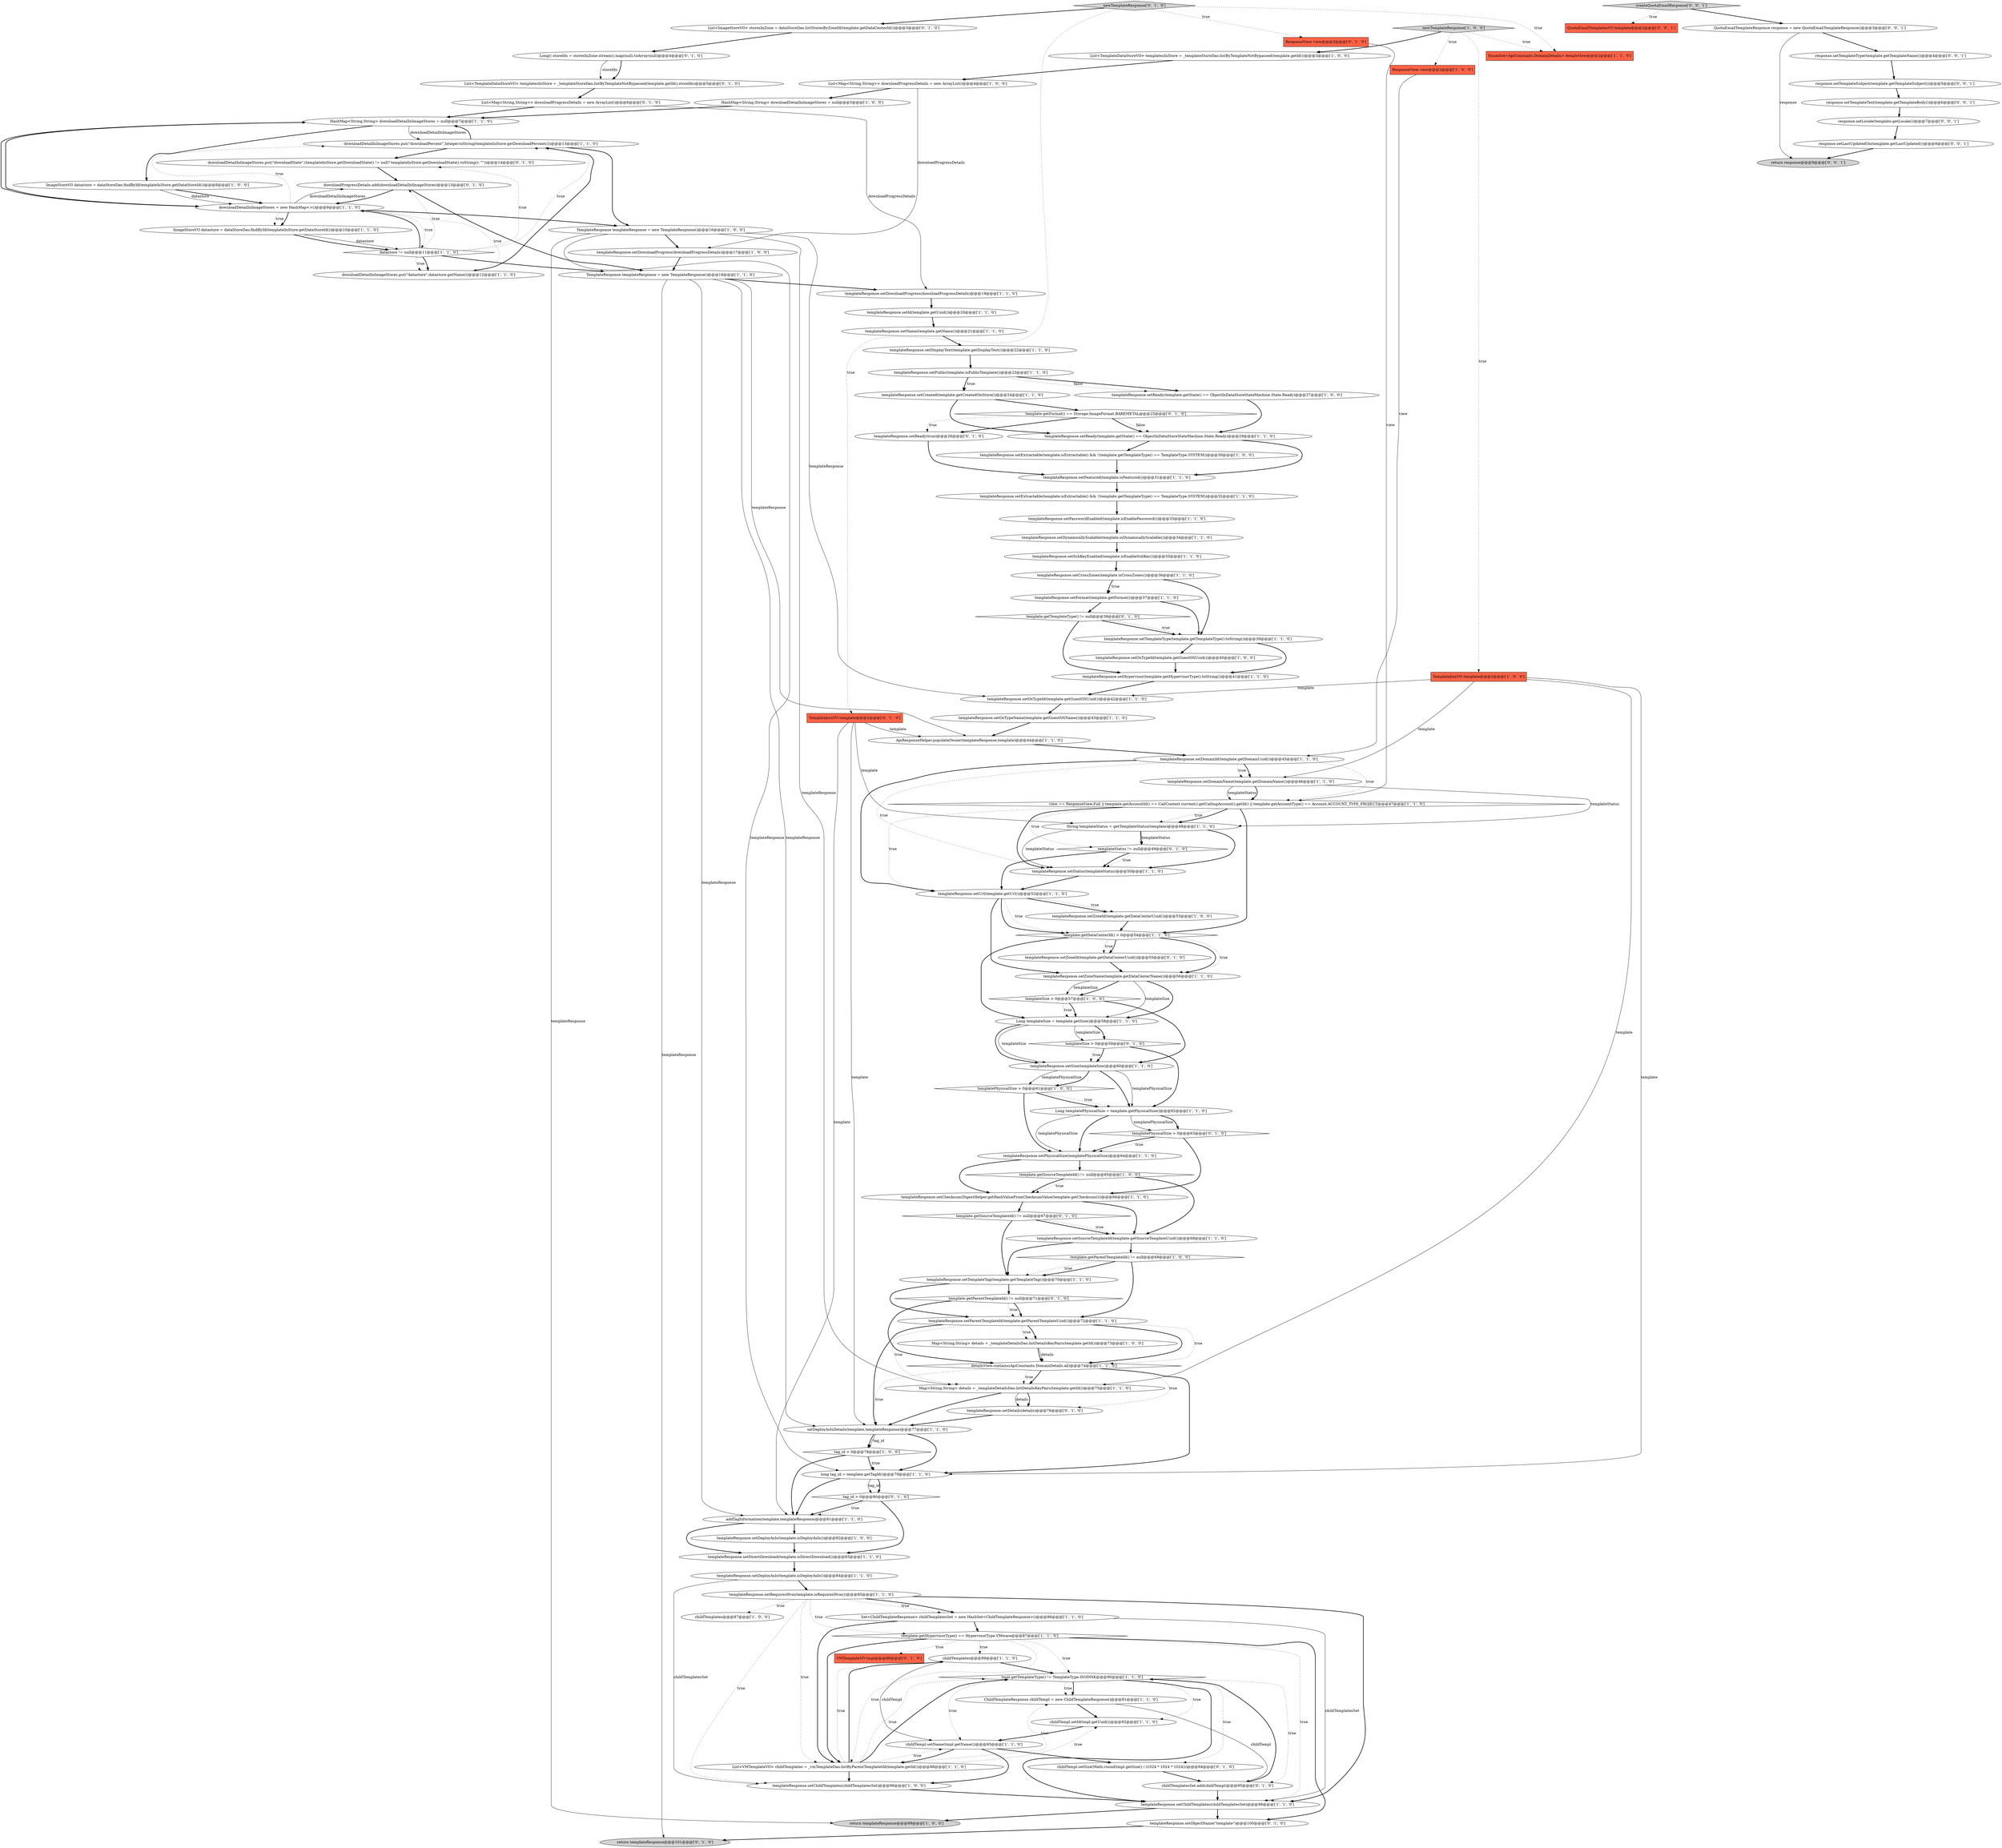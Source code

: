 digraph {
38 [style = filled, label = "templateResponse.setDirectDownload(template.isDirectDownload())@@@83@@@['1', '1', '0']", fillcolor = white, shape = ellipse image = "AAA0AAABBB1BBB"];
82 [style = filled, label = "return templateResponse@@@99@@@['1', '0', '0']", fillcolor = lightgray, shape = ellipse image = "AAA0AAABBB1BBB"];
53 [style = filled, label = "template.getSourceTemplateId() != null@@@65@@@['1', '0', '0']", fillcolor = white, shape = diamond image = "AAA0AAABBB1BBB"];
22 [style = filled, label = "Map<String,String> details = _templateDetailsDao.listDetailsKeyPairs(template.getId())@@@75@@@['1', '1', '0']", fillcolor = white, shape = ellipse image = "AAA0AAABBB1BBB"];
59 [style = filled, label = "templateResponse.setOsTypeName(template.getGuestOSName())@@@43@@@['1', '1', '0']", fillcolor = white, shape = ellipse image = "AAA0AAABBB1BBB"];
7 [style = filled, label = "templateResponse.setParentTemplateId(template.getParentTemplateUuid())@@@72@@@['1', '1', '0']", fillcolor = white, shape = ellipse image = "AAA0AAABBB1BBB"];
47 [style = filled, label = "templateResponse.setSshKeyEnabled(template.isEnableSshKey())@@@35@@@['1', '1', '0']", fillcolor = white, shape = ellipse image = "AAA0AAABBB1BBB"];
29 [style = filled, label = "downloadDetailInImageStores.put(\"downloadPercent\",Integer.toString(templateInStore.getDownloadPercent()))@@@13@@@['1', '1', '0']", fillcolor = white, shape = ellipse image = "AAA0AAABBB1BBB"];
56 [style = filled, label = "ImageStoreVO datastore = dataStoreDao.findById(templateInStore.getDataStoreId())@@@10@@@['1', '1', '0']", fillcolor = white, shape = ellipse image = "AAA0AAABBB1BBB"];
40 [style = filled, label = "template.getHypervisorType() == HypervisorType.VMware@@@87@@@['1', '1', '0']", fillcolor = white, shape = diamond image = "AAA0AAABBB1BBB"];
26 [style = filled, label = "detailsView.contains(ApiConstants.DomainDetails.all)@@@74@@@['1', '1', '0']", fillcolor = white, shape = diamond image = "AAA0AAABBB1BBB"];
8 [style = filled, label = "templateResponse.setCrossZones(template.isCrossZones())@@@36@@@['1', '1', '0']", fillcolor = white, shape = ellipse image = "AAA0AAABBB1BBB"];
90 [style = filled, label = "ResponseView view@@@2@@@['0', '1', '0']", fillcolor = tomato, shape = box image = "AAA0AAABBB2BBB"];
15 [style = filled, label = "datastore != null@@@11@@@['1', '1', '0']", fillcolor = white, shape = diamond image = "AAA0AAABBB1BBB"];
31 [style = filled, label = "templateResponse.setDomainName(template.getDomainName())@@@46@@@['1', '1', '0']", fillcolor = white, shape = ellipse image = "AAA0AAABBB1BBB"];
27 [style = filled, label = "templateResponse.setTemplateType(template.getTemplateType().toString())@@@39@@@['1', '1', '0']", fillcolor = white, shape = ellipse image = "AAA0AAABBB1BBB"];
99 [style = filled, label = "List<ImageStoreVO> storesInZone = dataStoreDao.listStoresByZoneId(template.getDataCenterId())@@@3@@@['0', '1', '0']", fillcolor = white, shape = ellipse image = "AAA0AAABBB2BBB"];
16 [style = filled, label = "templateResponse.setDisplayText(template.getDisplayText())@@@22@@@['1', '1', '0']", fillcolor = white, shape = ellipse image = "AAA0AAABBB1BBB"];
84 [style = filled, label = "TemplateJoinVO template@@@2@@@['0', '1', '0']", fillcolor = tomato, shape = box image = "AAA0AAABBB2BBB"];
11 [style = filled, label = "newTemplateResponse['1', '0', '0']", fillcolor = lightgray, shape = diamond image = "AAA0AAABBB1BBB"];
85 [style = filled, label = "List<Map<String,String>> downloadProgressDetails = new ArrayList()@@@6@@@['0', '1', '0']", fillcolor = white, shape = ellipse image = "AAA0AAABBB2BBB"];
24 [style = filled, label = "TemplateJoinVO template@@@2@@@['1', '0', '0']", fillcolor = tomato, shape = box image = "AAA0AAABBB1BBB"];
74 [style = filled, label = "HashMap<String,String> downloadDetailInImageStores = null@@@7@@@['1', '1', '0']", fillcolor = white, shape = ellipse image = "AAA0AAABBB1BBB"];
23 [style = filled, label = "ChildTemplateResponse childTempl = new ChildTemplateResponse()@@@91@@@['1', '1', '0']", fillcolor = white, shape = ellipse image = "AAA0AAABBB1BBB"];
93 [style = filled, label = "newTemplateResponse['0', '1', '0']", fillcolor = lightgray, shape = diamond image = "AAA0AAABBB2BBB"];
37 [style = filled, label = "templateResponse.setDomainId(template.getDomainUuid())@@@45@@@['1', '1', '0']", fillcolor = white, shape = ellipse image = "AAA0AAABBB1BBB"];
88 [style = filled, label = "Long(( storeIds = storesInZone.stream().map(null).toArray(null)@@@4@@@['0', '1', '0']", fillcolor = white, shape = ellipse image = "AAA1AAABBB2BBB"];
100 [style = filled, label = "template.getTemplateType() != null@@@38@@@['0', '1', '0']", fillcolor = white, shape = diamond image = "AAA0AAABBB2BBB"];
101 [style = filled, label = "templateResponse.setZoneId(template.getDataCenterUuid())@@@55@@@['0', '1', '0']", fillcolor = white, shape = ellipse image = "AAA0AAABBB2BBB"];
10 [style = filled, label = "templateResponse.setSize(templateSize)@@@60@@@['1', '1', '0']", fillcolor = white, shape = ellipse image = "AAA0AAABBB1BBB"];
105 [style = filled, label = "templateResponse.setObjectName(\"template\")@@@100@@@['0', '1', '0']", fillcolor = white, shape = ellipse image = "AAA0AAABBB2BBB"];
28 [style = filled, label = "templateResponse.setPhysicalSize(templatePhysicalSize)@@@64@@@['1', '1', '0']", fillcolor = white, shape = ellipse image = "AAA0AAABBB1BBB"];
110 [style = filled, label = "response.setLocale(template.getLocale())@@@7@@@['0', '0', '1']", fillcolor = white, shape = ellipse image = "AAA0AAABBB3BBB"];
1 [style = filled, label = "template.getParentTemplateId() != null@@@69@@@['1', '0', '0']", fillcolor = white, shape = diamond image = "AAA0AAABBB1BBB"];
106 [style = filled, label = "tag_id > 0@@@80@@@['0', '1', '0']", fillcolor = white, shape = diamond image = "AAA0AAABBB2BBB"];
66 [style = filled, label = "templateResponse.setFeatured(template.isFeatured())@@@31@@@['1', '1', '0']", fillcolor = white, shape = ellipse image = "AAA0AAABBB1BBB"];
25 [style = filled, label = "templateResponse.setDownloadProgress(downloadProgressDetails)@@@19@@@['1', '1', '0']", fillcolor = white, shape = ellipse image = "AAA0AAABBB1BBB"];
67 [style = filled, label = "templateResponse.setSourceTemplateId(template.getSourceTemplateUuid())@@@68@@@['1', '1', '0']", fillcolor = white, shape = ellipse image = "AAA0AAABBB1BBB"];
14 [style = filled, label = "templateResponse.setUrl(template.getUrl())@@@52@@@['1', '1', '0']", fillcolor = white, shape = ellipse image = "AAA0AAABBB1BBB"];
55 [style = filled, label = "templateResponse.setOsTypeId(template.getGuestOSUuid())@@@42@@@['1', '1', '0']", fillcolor = white, shape = ellipse image = "AAA0AAABBB1BBB"];
35 [style = filled, label = "templateResponse.setZoneId(template.getDataCenterUuid())@@@53@@@['1', '0', '0']", fillcolor = white, shape = ellipse image = "AAA0AAABBB1BBB"];
34 [style = filled, label = "downloadDetailInImageStores = new HashMap<>()@@@9@@@['1', '1', '0']", fillcolor = white, shape = ellipse image = "AAA0AAABBB1BBB"];
97 [style = filled, label = "VMTemplateVO tmpl@@@89@@@['0', '1', '0']", fillcolor = tomato, shape = box image = "AAA0AAABBB2BBB"];
9 [style = filled, label = "view == ResponseView.Full || template.getAccountId() == CallContext.current().getCallingAccount().getId() || template.getAccountType() == Account.ACCOUNT_TYPE_PROJECT@@@47@@@['1', '1', '0']", fillcolor = white, shape = diamond image = "AAA0AAABBB1BBB"];
112 [style = filled, label = "return response@@@9@@@['0', '0', '1']", fillcolor = lightgray, shape = ellipse image = "AAA0AAABBB3BBB"];
83 [style = filled, label = "templatePhysicalSize > 0@@@63@@@['0', '1', '0']", fillcolor = white, shape = diamond image = "AAA0AAABBB2BBB"];
94 [style = filled, label = "templateStatus != null@@@49@@@['0', '1', '0']", fillcolor = white, shape = diamond image = "AAA0AAABBB2BBB"];
102 [style = filled, label = "downloadDetailInImageStores.put(\"downloadState\",(templateInStore.getDownloadState() != null? templateInStore.getDownloadState().toString(): \"\"))@@@14@@@['0', '1', '0']", fillcolor = white, shape = ellipse image = "AAA0AAABBB2BBB"];
80 [style = filled, label = "templateResponse.setChildTemplates(childTemplatesSet)@@@96@@@['1', '0', '0']", fillcolor = white, shape = ellipse image = "AAA0AAABBB1BBB"];
52 [style = filled, label = "childTemplates@@@89@@@['1', '1', '0']", fillcolor = white, shape = ellipse image = "AAA0AAABBB1BBB"];
61 [style = filled, label = "templateResponse.setPasswordEnabled(template.isEnablePassword())@@@33@@@['1', '1', '0']", fillcolor = white, shape = ellipse image = "AAA0AAABBB1BBB"];
42 [style = filled, label = "Long templateSize = template.getSize()@@@58@@@['1', '1', '0']", fillcolor = white, shape = ellipse image = "AAA0AAABBB1BBB"];
103 [style = filled, label = "templateResponse.setDetails(details)@@@76@@@['0', '1', '0']", fillcolor = white, shape = ellipse image = "AAA0AAABBB2BBB"];
108 [style = filled, label = "QuotaEmailTemplatesVO template@@@2@@@['0', '0', '1']", fillcolor = tomato, shape = box image = "AAA0AAABBB3BBB"];
60 [style = filled, label = "templateResponse.setName(template.getName())@@@21@@@['1', '1', '0']", fillcolor = white, shape = ellipse image = "AAA0AAABBB1BBB"];
3 [style = filled, label = "tmpl.getTemplateType() != TemplateType.ISODISK@@@90@@@['1', '1', '0']", fillcolor = white, shape = diamond image = "AAA0AAABBB1BBB"];
54 [style = filled, label = "TemplateResponse templateResponse = new TemplateResponse()@@@18@@@['1', '1', '0']", fillcolor = white, shape = ellipse image = "AAA0AAABBB1BBB"];
6 [style = filled, label = "templateResponse.setOsTypeId(template.getGuestOSUuid())@@@40@@@['1', '0', '0']", fillcolor = white, shape = ellipse image = "AAA0AAABBB1BBB"];
44 [style = filled, label = "Long templatePhysicalSize = template.getPhysicalSize()@@@62@@@['1', '1', '0']", fillcolor = white, shape = ellipse image = "AAA0AAABBB1BBB"];
95 [style = filled, label = "childTempl.setSize(Math.round(tmpl.getSize() / (1024 * 1024 * 1024)))@@@94@@@['0', '1', '0']", fillcolor = white, shape = ellipse image = "AAA0AAABBB2BBB"];
73 [style = filled, label = "ApiResponseHelper.populateOwner(templateResponse,template)@@@44@@@['1', '1', '0']", fillcolor = white, shape = ellipse image = "AAA0AAABBB1BBB"];
81 [style = filled, label = "templateResponse.setExtractable(template.isExtractable() && !(template.getTemplateType() == TemplateType.SYSTEM))@@@30@@@['1', '0', '0']", fillcolor = white, shape = ellipse image = "AAA0AAABBB1BBB"];
51 [style = filled, label = "templateResponse.setDeployAsIs(template.isDeployAsIs())@@@84@@@['1', '1', '0']", fillcolor = white, shape = ellipse image = "AAA0AAABBB1BBB"];
76 [style = filled, label = "templateResponse.setFormat(template.getFormat())@@@37@@@['1', '1', '0']", fillcolor = white, shape = ellipse image = "AAA0AAABBB1BBB"];
19 [style = filled, label = "template.getDataCenterId() > 0@@@54@@@['1', '1', '0']", fillcolor = white, shape = diamond image = "AAA0AAABBB1BBB"];
79 [style = filled, label = "templateResponse.setId(template.getUuid())@@@20@@@['1', '1', '0']", fillcolor = white, shape = ellipse image = "AAA0AAABBB1BBB"];
17 [style = filled, label = "templateResponse.setReady(template.getState() == ObjectInDataStoreStateMachine.State.Ready)@@@29@@@['1', '1', '0']", fillcolor = white, shape = ellipse image = "AAA0AAABBB1BBB"];
20 [style = filled, label = "childTemplates@@@87@@@['1', '0', '0']", fillcolor = white, shape = ellipse image = "AAA0AAABBB1BBB"];
98 [style = filled, label = "List<TemplateDataStoreVO> templatesInStore = _templateStoreDao.listByTemplateNotBypassed(template.getId(),storeIds)@@@5@@@['0', '1', '0']", fillcolor = white, shape = ellipse image = "AAA1AAABBB2BBB"];
33 [style = filled, label = "ResponseView view@@@2@@@['1', '0', '0']", fillcolor = tomato, shape = box image = "AAA0AAABBB1BBB"];
113 [style = filled, label = "response.setTemplateType(template.getTemplateName())@@@4@@@['0', '0', '1']", fillcolor = white, shape = ellipse image = "AAA0AAABBB3BBB"];
5 [style = filled, label = "templateResponse.setReady(template.getState() == ObjectInDataStoreStateMachine.State.Ready)@@@27@@@['1', '0', '0']", fillcolor = white, shape = ellipse image = "AAA0AAABBB1BBB"];
32 [style = filled, label = "long tag_id = template.getTagId()@@@79@@@['1', '1', '0']", fillcolor = white, shape = ellipse image = "AAA0AAABBB1BBB"];
46 [style = filled, label = "templateResponse.setTemplateTag(template.getTemplateTag())@@@70@@@['1', '1', '0']", fillcolor = white, shape = ellipse image = "AAA0AAABBB1BBB"];
65 [style = filled, label = "List<TemplateDataStoreVO> templatesInStore = _templateStoreDao.listByTemplateNotBypassed(template.getId())@@@3@@@['1', '0', '0']", fillcolor = white, shape = ellipse image = "AAA0AAABBB1BBB"];
104 [style = filled, label = "template.getSourceTemplateId() != null@@@67@@@['0', '1', '0']", fillcolor = white, shape = diamond image = "AAA0AAABBB2BBB"];
91 [style = filled, label = "template.getFormat() == Storage.ImageFormat.BAREMETAL@@@25@@@['0', '1', '0']", fillcolor = white, shape = diamond image = "AAA0AAABBB2BBB"];
45 [style = filled, label = "templateResponse.setZoneName(template.getDataCenterName())@@@56@@@['1', '1', '0']", fillcolor = white, shape = ellipse image = "AAA0AAABBB1BBB"];
50 [style = filled, label = "childTempl.setId(tmpl.getUuid())@@@92@@@['1', '1', '0']", fillcolor = white, shape = ellipse image = "AAA0AAABBB1BBB"];
114 [style = filled, label = "response.setLastUpdatedOn(template.getLastUpdated())@@@8@@@['0', '0', '1']", fillcolor = white, shape = ellipse image = "AAA0AAABBB3BBB"];
115 [style = filled, label = "response.setTemplateText(template.getTemplateBody())@@@6@@@['0', '0', '1']", fillcolor = white, shape = ellipse image = "AAA0AAABBB3BBB"];
21 [style = filled, label = "HashMap<String,String> downloadDetailInImageStores = null@@@5@@@['1', '0', '0']", fillcolor = white, shape = ellipse image = "AAA0AAABBB1BBB"];
64 [style = filled, label = "Set<ChildTemplateResponse> childTemplatesSet = new HashSet<ChildTemplateResponse>()@@@86@@@['1', '1', '0']", fillcolor = white, shape = ellipse image = "AAA0AAABBB1BBB"];
43 [style = filled, label = "downloadDetailInImageStores.put(\"datastore\",datastore.getName())@@@12@@@['1', '1', '0']", fillcolor = white, shape = ellipse image = "AAA0AAABBB1BBB"];
70 [style = filled, label = "templateResponse.setDownloadProgress(downloadProgressDetails)@@@17@@@['1', '0', '0']", fillcolor = white, shape = ellipse image = "AAA0AAABBB1BBB"];
30 [style = filled, label = "templateResponse.setCreated(template.getCreatedOnStore())@@@24@@@['1', '1', '0']", fillcolor = white, shape = ellipse image = "AAA0AAABBB1BBB"];
77 [style = filled, label = "Map<String,String> details = _templateDetailsDao.listDetailsKeyPairs(template.getId())@@@73@@@['1', '0', '0']", fillcolor = white, shape = ellipse image = "AAA0AAABBB1BBB"];
96 [style = filled, label = "templateResponse.setReady(true)@@@26@@@['0', '1', '0']", fillcolor = white, shape = ellipse image = "AAA0AAABBB2BBB"];
71 [style = filled, label = "String templateStatus = getTemplateStatus(template)@@@48@@@['1', '1', '0']", fillcolor = white, shape = ellipse image = "AAA0AAABBB1BBB"];
58 [style = filled, label = "addTagInformation(template,templateResponse)@@@81@@@['1', '1', '0']", fillcolor = white, shape = ellipse image = "AAA0AAABBB1BBB"];
107 [style = filled, label = "template.getParentTemplateId() != null@@@71@@@['0', '1', '0']", fillcolor = white, shape = diamond image = "AAA0AAABBB2BBB"];
36 [style = filled, label = "List<Map<String,String>> downloadProgressDetails = new ArrayList()@@@4@@@['1', '0', '0']", fillcolor = white, shape = ellipse image = "AAA0AAABBB1BBB"];
72 [style = filled, label = "List<VMTemplateVO> childTemplates = _vmTemplateDao.listByParentTemplatetId(template.getId())@@@88@@@['1', '1', '0']", fillcolor = white, shape = ellipse image = "AAA0AAABBB1BBB"];
86 [style = filled, label = "templateSize > 0@@@59@@@['0', '1', '0']", fillcolor = white, shape = diamond image = "AAA0AAABBB2BBB"];
0 [style = filled, label = "TemplateResponse templateResponse = new TemplateResponse()@@@16@@@['1', '0', '0']", fillcolor = white, shape = ellipse image = "AAA0AAABBB1BBB"];
116 [style = filled, label = "response.setTemplateSubject(template.getTemplateSubject())@@@5@@@['0', '0', '1']", fillcolor = white, shape = ellipse image = "AAA0AAABBB3BBB"];
87 [style = filled, label = "downloadProgressDetails.add(downloadDetailInImageStores)@@@15@@@['0', '1', '0']", fillcolor = white, shape = ellipse image = "AAA0AAABBB2BBB"];
41 [style = filled, label = "templateResponse.setDeployAsIs(template.isDeployAsIs())@@@82@@@['1', '0', '0']", fillcolor = white, shape = ellipse image = "AAA0AAABBB1BBB"];
39 [style = filled, label = "templateResponse.setRequiresHvm(template.isRequiresHvm())@@@85@@@['1', '1', '0']", fillcolor = white, shape = ellipse image = "AAA0AAABBB1BBB"];
2 [style = filled, label = "templatePhysicalSize > 0@@@61@@@['1', '0', '0']", fillcolor = white, shape = diamond image = "AAA0AAABBB1BBB"];
18 [style = filled, label = "templateResponse.setStatus(templateStatus)@@@50@@@['1', '1', '0']", fillcolor = white, shape = ellipse image = "AAA0AAABBB1BBB"];
4 [style = filled, label = "templateResponse.setChildTemplates(childTemplatesSet)@@@98@@@['1', '1', '0']", fillcolor = white, shape = ellipse image = "AAA0AAABBB1BBB"];
49 [style = filled, label = "tag_id > 0@@@78@@@['1', '0', '0']", fillcolor = white, shape = diamond image = "AAA0AAABBB1BBB"];
69 [style = filled, label = "templateSize > 0@@@57@@@['1', '0', '0']", fillcolor = white, shape = diamond image = "AAA0AAABBB1BBB"];
12 [style = filled, label = "templateResponse.setChecksum(DigestHelper.getHashValueFromChecksumValue(template.getChecksum()))@@@66@@@['1', '1', '0']", fillcolor = white, shape = ellipse image = "AAA0AAABBB1BBB"];
75 [style = filled, label = "templateResponse.setPublic(template.isPublicTemplate())@@@23@@@['1', '1', '0']", fillcolor = white, shape = ellipse image = "AAA0AAABBB1BBB"];
48 [style = filled, label = "templateResponse.setHypervisor(template.getHypervisorType().toString())@@@41@@@['1', '1', '0']", fillcolor = white, shape = ellipse image = "AAA0AAABBB1BBB"];
109 [style = filled, label = "QuotaEmailTemplateResponse response = new QuotaEmailTemplateResponse()@@@3@@@['0', '0', '1']", fillcolor = white, shape = ellipse image = "AAA0AAABBB3BBB"];
89 [style = filled, label = "childTemplatesSet.add(childTempl)@@@95@@@['0', '1', '0']", fillcolor = white, shape = ellipse image = "AAA0AAABBB2BBB"];
62 [style = filled, label = "EnumSet<ApiConstants.DomainDetails> detailsView@@@2@@@['1', '1', '0']", fillcolor = tomato, shape = box image = "AAA0AAABBB1BBB"];
13 [style = filled, label = "templateResponse.setExtractable(template.isExtractable() && !(template.getTemplateType() == TemplateType.SYSTEM))@@@32@@@['1', '1', '0']", fillcolor = white, shape = ellipse image = "AAA0AAABBB1BBB"];
92 [style = filled, label = "return templateResponse@@@101@@@['0', '1', '0']", fillcolor = lightgray, shape = ellipse image = "AAA0AAABBB2BBB"];
57 [style = filled, label = "templateResponse.setDynamicallyScalable(template.isDynamicallyScalable())@@@34@@@['1', '1', '0']", fillcolor = white, shape = ellipse image = "AAA0AAABBB1BBB"];
78 [style = filled, label = "ImageStoreVO datastore = dataStoreDao.findById(templateInStore.getDataStoreId())@@@8@@@['1', '0', '0']", fillcolor = white, shape = ellipse image = "AAA0AAABBB1BBB"];
63 [style = filled, label = "setDeployAsIsDetails(template,templateResponse)@@@77@@@['1', '1', '0']", fillcolor = white, shape = ellipse image = "AAA0AAABBB1BBB"];
111 [style = filled, label = "createQuotaEmailResponse['0', '0', '1']", fillcolor = lightgray, shape = diamond image = "AAA0AAABBB3BBB"];
68 [style = filled, label = "childTempl.setName(tmpl.getName())@@@93@@@['1', '1', '0']", fillcolor = white, shape = ellipse image = "AAA0AAABBB1BBB"];
13->61 [style = bold, label=""];
85->25 [style = solid, label="downloadProgressDetails"];
48->55 [style = bold, label=""];
68->72 [style = bold, label=""];
29->74 [style = bold, label=""];
34->29 [style = dotted, label="true"];
100->27 [style = bold, label=""];
10->44 [style = solid, label="templatePhysicalSize"];
94->14 [style = bold, label=""];
72->52 [style = bold, label=""];
44->83 [style = solid, label="templatePhysicalSize"];
49->32 [style = bold, label=""];
73->37 [style = bold, label=""];
115->110 [style = bold, label=""];
44->28 [style = solid, label="templatePhysicalSize"];
56->15 [style = bold, label=""];
39->80 [style = dotted, label="true"];
15->87 [style = dotted, label="true"];
40->4 [style = dotted, label="true"];
60->16 [style = bold, label=""];
87->34 [style = bold, label=""];
113->116 [style = bold, label=""];
42->10 [style = solid, label="templateSize"];
52->68 [style = solid, label="childTempl"];
31->71 [style = solid, label="templateStatus"];
50->68 [style = bold, label=""];
100->27 [style = dotted, label="true"];
100->48 [style = bold, label=""];
40->3 [style = dotted, label="true"];
101->45 [style = bold, label=""];
14->19 [style = bold, label=""];
95->89 [style = bold, label=""];
15->54 [style = bold, label=""];
109->112 [style = solid, label="response"];
61->57 [style = bold, label=""];
44->28 [style = bold, label=""];
36->21 [style = bold, label=""];
5->17 [style = bold, label=""];
3->23 [style = bold, label=""];
106->38 [style = bold, label=""];
94->18 [style = dotted, label="true"];
0->32 [style = solid, label="templateResponse"];
81->66 [style = bold, label=""];
40->105 [style = bold, label=""];
104->67 [style = bold, label=""];
3->50 [style = dotted, label="true"];
72->50 [style = dotted, label="true"];
19->101 [style = dotted, label="true"];
41->38 [style = bold, label=""];
77->26 [style = bold, label=""];
104->46 [style = bold, label=""];
96->66 [style = bold, label=""];
2->44 [style = dotted, label="true"];
53->67 [style = bold, label=""];
15->34 [style = bold, label=""];
54->92 [style = solid, label="templateResponse"];
36->70 [style = solid, label="downloadProgressDetails"];
110->114 [style = bold, label=""];
67->46 [style = bold, label=""];
71->94 [style = bold, label=""];
83->28 [style = dotted, label="true"];
34->56 [style = bold, label=""];
88->98 [style = solid, label="storeIds"];
84->63 [style = solid, label="template"];
4->105 [style = bold, label=""];
79->60 [style = bold, label=""];
111->109 [style = bold, label=""];
71->94 [style = solid, label="templateStatus"];
6->48 [style = bold, label=""];
54->73 [style = solid, label="templateResponse"];
84->71 [style = solid, label="template"];
42->10 [style = bold, label=""];
26->22 [style = bold, label=""];
107->7 [style = dotted, label="true"];
106->58 [style = bold, label=""];
93->99 [style = bold, label=""];
0->22 [style = solid, label="templateResponse"];
23->89 [style = solid, label="childTempl"];
86->10 [style = dotted, label="true"];
11->24 [style = dotted, label="true"];
37->31 [style = bold, label=""];
22->103 [style = bold, label=""];
14->35 [style = bold, label=""];
45->69 [style = bold, label=""];
72->23 [style = dotted, label="true"];
57->47 [style = bold, label=""];
37->9 [style = dotted, label="true"];
75->5 [style = bold, label=""];
53->12 [style = dotted, label="true"];
15->43 [style = bold, label=""];
14->35 [style = dotted, label="true"];
0->55 [style = solid, label="templateResponse"];
39->40 [style = dotted, label="true"];
43->29 [style = bold, label=""];
59->73 [style = bold, label=""];
14->45 [style = bold, label=""];
86->44 [style = bold, label=""];
83->28 [style = bold, label=""];
11->62 [style = dotted, label="true"];
71->18 [style = bold, label=""];
66->13 [style = bold, label=""];
58->41 [style = bold, label=""];
114->112 [style = bold, label=""];
2->28 [style = bold, label=""];
8->27 [style = bold, label=""];
105->92 [style = bold, label=""];
40->72 [style = bold, label=""];
34->74 [style = bold, label=""];
4->82 [style = bold, label=""];
75->30 [style = dotted, label="true"];
74->29 [style = solid, label="downloadDetailInImageStores"];
40->72 [style = dotted, label="true"];
24->22 [style = solid, label="template"];
47->8 [style = bold, label=""];
51->80 [style = solid, label="childTemplatesSet"];
91->96 [style = dotted, label="true"];
12->67 [style = bold, label=""];
26->32 [style = bold, label=""];
3->89 [style = dotted, label="true"];
64->4 [style = solid, label="childTemplatesSet"];
72->80 [style = bold, label=""];
45->69 [style = solid, label="templateSize"];
116->115 [style = bold, label=""];
34->43 [style = dotted, label="true"];
49->58 [style = bold, label=""];
46->7 [style = bold, label=""];
75->5 [style = dotted, label="false"];
67->1 [style = bold, label=""];
49->32 [style = dotted, label="true"];
72->68 [style = dotted, label="true"];
30->17 [style = bold, label=""];
7->22 [style = dotted, label="true"];
26->22 [style = dotted, label="true"];
80->4 [style = bold, label=""];
19->42 [style = bold, label=""];
2->44 [style = bold, label=""];
11->33 [style = dotted, label="true"];
15->102 [style = dotted, label="true"];
38->51 [style = bold, label=""];
11->65 [style = bold, label=""];
9->19 [style = bold, label=""];
51->39 [style = bold, label=""];
22->103 [style = solid, label="details"];
76->27 [style = bold, label=""];
69->10 [style = bold, label=""];
25->79 [style = bold, label=""];
12->104 [style = bold, label=""];
58->38 [style = bold, label=""];
89->3 [style = bold, label=""];
70->54 [style = bold, label=""];
31->9 [style = solid, label="templateStatus"];
68->80 [style = bold, label=""];
34->87 [style = solid, label="downloadDetailInImageStores"];
74->78 [style = bold, label=""];
103->63 [style = bold, label=""];
24->31 [style = solid, label="template"];
23->50 [style = bold, label=""];
63->32 [style = bold, label=""];
63->49 [style = solid, label="tag_id"];
0->70 [style = bold, label=""];
15->43 [style = dotted, label="true"];
19->45 [style = bold, label=""];
29->102 [style = bold, label=""];
85->74 [style = bold, label=""];
7->26 [style = dotted, label="true"];
78->34 [style = bold, label=""];
54->25 [style = bold, label=""];
107->7 [style = bold, label=""];
10->44 [style = bold, label=""];
93->90 [style = dotted, label="true"];
94->18 [style = bold, label=""];
10->2 [style = solid, label="templatePhysicalSize"];
42->86 [style = bold, label=""];
17->66 [style = bold, label=""];
111->108 [style = dotted, label="true"];
32->58 [style = bold, label=""];
68->95 [style = bold, label=""];
40->97 [style = dotted, label="true"];
86->10 [style = bold, label=""];
52->3 [style = bold, label=""];
9->94 [style = dotted, label="true"];
89->4 [style = bold, label=""];
71->18 [style = solid, label="templateStatus"];
32->106 [style = solid, label="tag_id"];
27->6 [style = bold, label=""];
9->71 [style = dotted, label="true"];
9->71 [style = bold, label=""];
45->42 [style = solid, label="templateSize"];
1->7 [style = bold, label=""];
19->45 [style = dotted, label="true"];
18->14 [style = bold, label=""];
65->36 [style = bold, label=""];
39->4 [style = bold, label=""];
54->63 [style = solid, label="templateResponse"];
3->4 [style = bold, label=""];
34->56 [style = dotted, label="true"];
109->113 [style = bold, label=""];
39->64 [style = dotted, label="true"];
54->58 [style = solid, label="templateResponse"];
28->53 [style = bold, label=""];
102->87 [style = bold, label=""];
9->18 [style = bold, label=""];
24->32 [style = solid, label="template"];
91->17 [style = dotted, label="false"];
22->63 [style = bold, label=""];
21->74 [style = bold, label=""];
87->54 [style = bold, label=""];
74->34 [style = bold, label=""];
40->52 [style = dotted, label="true"];
69->42 [style = bold, label=""];
98->85 [style = bold, label=""];
10->2 [style = bold, label=""];
27->48 [style = bold, label=""];
90->9 [style = solid, label="view"];
44->83 [style = bold, label=""];
75->30 [style = bold, label=""];
0->82 [style = solid, label="templateResponse"];
28->12 [style = bold, label=""];
39->20 [style = dotted, label="true"];
1->46 [style = bold, label=""];
7->63 [style = bold, label=""];
17->81 [style = bold, label=""];
9->14 [style = dotted, label="true"];
31->9 [style = bold, label=""];
26->63 [style = dotted, label="true"];
30->91 [style = bold, label=""];
84->58 [style = solid, label="template"];
42->86 [style = solid, label="templateSize"];
53->12 [style = bold, label=""];
39->64 [style = bold, label=""];
99->88 [style = bold, label=""];
64->40 [style = bold, label=""];
39->72 [style = dotted, label="true"];
33->37 [style = solid, label="view"];
77->26 [style = solid, label="details"];
3->23 [style = dotted, label="true"];
7->26 [style = bold, label=""];
55->59 [style = bold, label=""];
26->103 [style = dotted, label="true"];
72->3 [style = dotted, label="true"];
34->0 [style = bold, label=""];
88->98 [style = bold, label=""];
29->0 [style = bold, label=""];
37->18 [style = dotted, label="true"];
7->77 [style = bold, label=""];
76->100 [style = bold, label=""];
45->42 [style = bold, label=""];
8->76 [style = dotted, label="true"];
64->72 [style = bold, label=""];
107->26 [style = bold, label=""];
63->49 [style = bold, label=""];
106->58 [style = dotted, label="true"];
3->68 [style = dotted, label="true"];
91->96 [style = bold, label=""];
24->55 [style = solid, label="template"];
3->95 [style = dotted, label="true"];
93->84 [style = dotted, label="true"];
8->76 [style = bold, label=""];
34->15 [style = dotted, label="true"];
14->19 [style = dotted, label="true"];
72->3 [style = bold, label=""];
91->17 [style = bold, label=""];
15->29 [style = dotted, label="true"];
7->77 [style = dotted, label="true"];
16->75 [style = bold, label=""];
37->31 [style = dotted, label="true"];
69->42 [style = dotted, label="true"];
84->73 [style = solid, label="template"];
35->19 [style = bold, label=""];
72->52 [style = dotted, label="true"];
46->107 [style = bold, label=""];
104->67 [style = dotted, label="true"];
32->106 [style = bold, label=""];
78->34 [style = solid, label="datastore"];
93->62 [style = dotted, label="true"];
19->101 [style = bold, label=""];
56->15 [style = solid, label="datastore"];
83->12 [style = bold, label=""];
1->46 [style = dotted, label="true"];
37->14 [style = bold, label=""];
}
